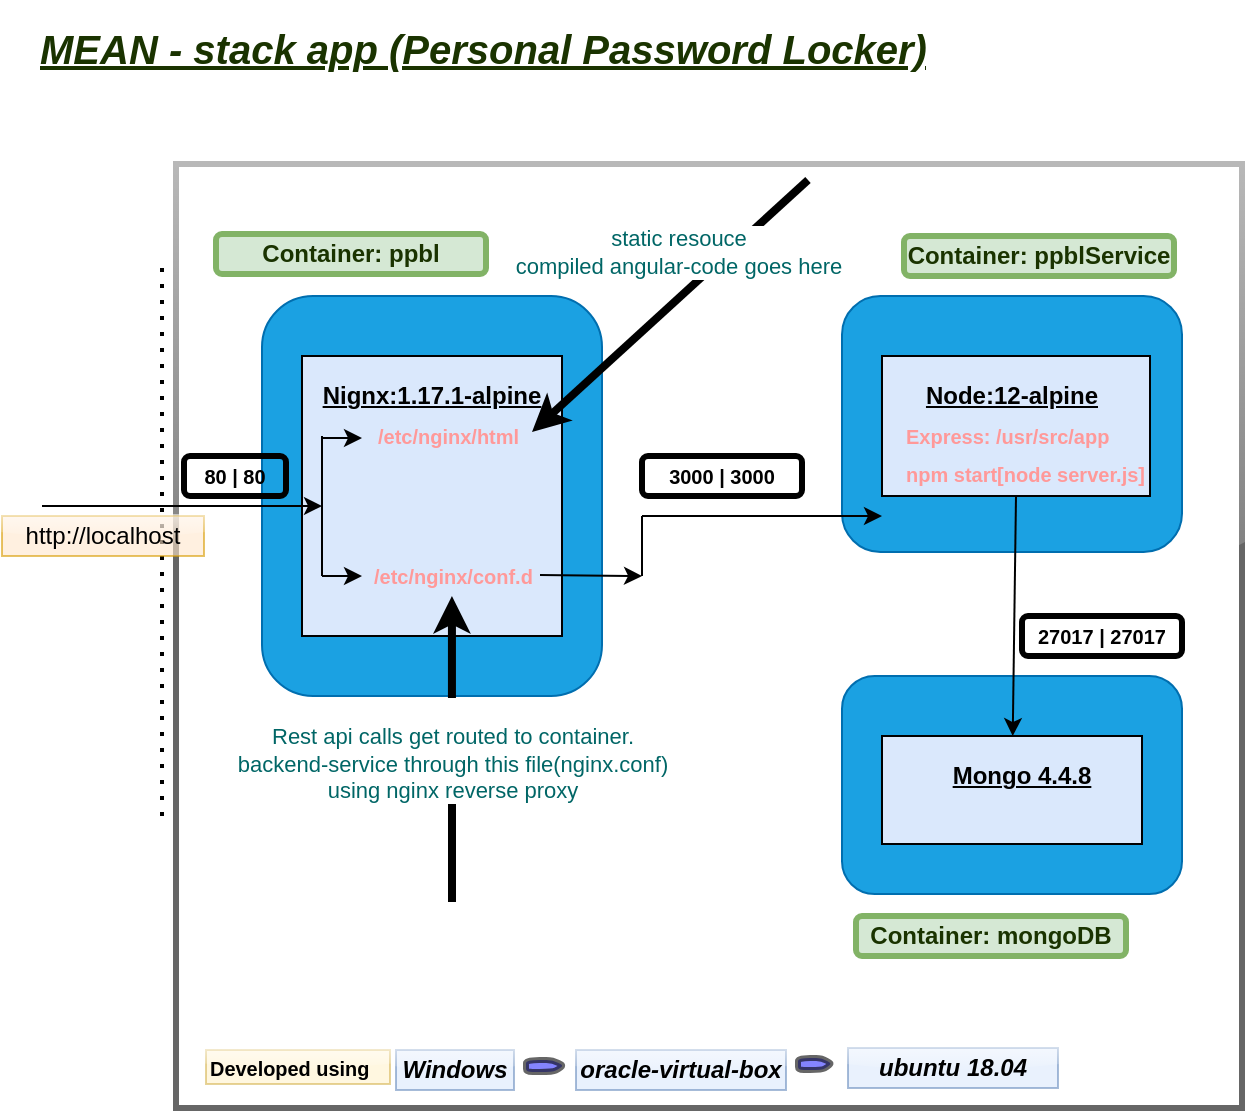 <mxfile version="13.5.8" type="device"><diagram id="vYjIPIvEOjSYqbWHd1kq" name="Page-1"><mxGraphModel dx="681" dy="784" grid="0" gridSize="10" guides="0" tooltips="1" connect="0" arrows="1" fold="1" page="0" pageScale="1" pageWidth="827" pageHeight="1169" math="0" shadow="0"><root><mxCell id="0"/><mxCell id="1" parent="0"/><mxCell id="iSgG6gTdQPn38WOMxj5--56" value="" style="rounded=0;whiteSpace=wrap;html=1;glass=1;strokeColor=#000000;strokeWidth=3;fillColor=#ffffff;gradientColor=none;fontSize=12;fontColor=#1A3300;opacity=60;align=left;" parent="1" vertex="1"><mxGeometry x="107" y="-26" width="533" height="472" as="geometry"/></mxCell><mxCell id="iSgG6gTdQPn38WOMxj5--1" value="" style="rounded=1;whiteSpace=wrap;html=1;fillColor=#1ba1e2;strokeColor=#006EAF;fontColor=#ffffff;" parent="1" vertex="1"><mxGeometry x="150" y="40" width="170" height="200" as="geometry"/></mxCell><mxCell id="iSgG6gTdQPn38WOMxj5--2" value="" style="rounded=0;whiteSpace=wrap;html=1;fillColor=#dae8fc;" parent="1" vertex="1"><mxGeometry x="170" y="70" width="130" height="140" as="geometry"/></mxCell><mxCell id="iSgG6gTdQPn38WOMxj5--3" value="Nignx:1.17.1-alpine" style="text;html=1;strokeColor=none;fillColor=none;align=center;verticalAlign=middle;whiteSpace=wrap;rounded=0;strokeWidth=8;glass=0;fontStyle=5" parent="1" vertex="1"><mxGeometry x="175" y="80" width="120" height="20" as="geometry"/></mxCell><mxCell id="iSgG6gTdQPn38WOMxj5--4" value="/etc/nginx/conf.d" style="text;html=1;strokeColor=none;fillColor=none;align=left;verticalAlign=middle;whiteSpace=wrap;rounded=0;glass=0;fontSize=10;fontStyle=1;fontColor=#FF9999;" parent="1" vertex="1"><mxGeometry x="204" y="170" width="85" height="20" as="geometry"/></mxCell><mxCell id="iSgG6gTdQPn38WOMxj5--5" value="" style="endArrow=classic;html=1;" parent="1" edge="1"><mxGeometry width="50" height="50" relative="1" as="geometry"><mxPoint x="40" y="145" as="sourcePoint"/><mxPoint x="180" y="145" as="targetPoint"/></mxGeometry></mxCell><mxCell id="iSgG6gTdQPn38WOMxj5--6" value="" style="endArrow=none;dashed=1;html=1;dashPattern=1 3;strokeWidth=2;" parent="1" edge="1"><mxGeometry width="50" height="50" relative="1" as="geometry"><mxPoint x="100" y="300" as="sourcePoint"/><mxPoint x="100" y="20" as="targetPoint"/></mxGeometry></mxCell><mxCell id="iSgG6gTdQPn38WOMxj5--7" value="/etc/nginx/html" style="text;html=1;strokeColor=none;fillColor=none;align=left;verticalAlign=middle;whiteSpace=wrap;rounded=0;glass=0;fontSize=10;fontStyle=1;fontColor=#FF9999;" parent="1" vertex="1"><mxGeometry x="206" y="100" width="75" height="20" as="geometry"/></mxCell><mxCell id="iSgG6gTdQPn38WOMxj5--8" value="" style="endArrow=none;html=1;fontSize=10;fontColor=#FF9999;" parent="1" edge="1"><mxGeometry width="50" height="50" relative="1" as="geometry"><mxPoint x="180" y="110" as="sourcePoint"/><mxPoint x="180" y="180" as="targetPoint"/></mxGeometry></mxCell><mxCell id="iSgG6gTdQPn38WOMxj5--14" value="" style="endArrow=classic;html=1;" parent="1" edge="1"><mxGeometry width="50" height="50" relative="1" as="geometry"><mxPoint x="180" y="180" as="sourcePoint"/><mxPoint x="200" y="180" as="targetPoint"/></mxGeometry></mxCell><mxCell id="iSgG6gTdQPn38WOMxj5--15" value="" style="endArrow=classic;html=1;" parent="1" edge="1"><mxGeometry width="50" height="50" relative="1" as="geometry"><mxPoint x="180" y="111" as="sourcePoint"/><mxPoint x="200" y="111" as="targetPoint"/></mxGeometry></mxCell><mxCell id="iSgG6gTdQPn38WOMxj5--16" value="" style="rounded=1;whiteSpace=wrap;html=1;fillColor=#1ba1e2;strokeColor=#006EAF;fontColor=#ffffff;" parent="1" vertex="1"><mxGeometry x="440" y="40" width="170" height="128" as="geometry"/></mxCell><mxCell id="iSgG6gTdQPn38WOMxj5--17" value="" style="rounded=0;whiteSpace=wrap;html=1;fillColor=#dae8fc;" parent="1" vertex="1"><mxGeometry x="460" y="70" width="134" height="70" as="geometry"/></mxCell><mxCell id="iSgG6gTdQPn38WOMxj5--18" value="Node:12-alpine" style="text;html=1;strokeColor=none;fillColor=none;align=center;verticalAlign=middle;whiteSpace=wrap;rounded=0;strokeWidth=8;glass=0;fontStyle=5" parent="1" vertex="1"><mxGeometry x="465" y="80" width="120" height="20" as="geometry"/></mxCell><mxCell id="iSgG6gTdQPn38WOMxj5--20" value="&lt;b&gt;80 | 80&lt;br&gt;&lt;/b&gt;" style="text;html=1;fillColor=none;align=center;verticalAlign=middle;whiteSpace=wrap;rounded=1;glass=0;fontSize=10;fontColor=#000000;strokeWidth=3;strokeColor=#000000;" parent="1" vertex="1"><mxGeometry x="111" y="120" width="51" height="20" as="geometry"/></mxCell><mxCell id="iSgG6gTdQPn38WOMxj5--21" value="&lt;b&gt;3000 | 3000&lt;br&gt;&lt;/b&gt;" style="text;html=1;fillColor=none;align=center;verticalAlign=middle;whiteSpace=wrap;rounded=1;glass=0;fontSize=10;fontColor=#000000;strokeWidth=3;strokeColor=#000000;" parent="1" vertex="1"><mxGeometry x="340" y="120" width="80" height="20" as="geometry"/></mxCell><mxCell id="iSgG6gTdQPn38WOMxj5--22" value="" style="endArrow=classic;html=1;" parent="1" edge="1"><mxGeometry width="50" height="50" relative="1" as="geometry"><mxPoint x="340" y="150" as="sourcePoint"/><mxPoint x="460" y="150" as="targetPoint"/></mxGeometry></mxCell><mxCell id="iSgG6gTdQPn38WOMxj5--23" value="" style="endArrow=classic;html=1;fontSize=10;fontColor=#000000;" parent="1" edge="1"><mxGeometry width="50" height="50" relative="1" as="geometry"><mxPoint x="289" y="179.5" as="sourcePoint"/><mxPoint x="340" y="180" as="targetPoint"/></mxGeometry></mxCell><mxCell id="iSgG6gTdQPn38WOMxj5--24" value="" style="endArrow=none;html=1;fontSize=10;fontColor=#000000;" parent="1" edge="1"><mxGeometry width="50" height="50" relative="1" as="geometry"><mxPoint x="340" y="180" as="sourcePoint"/><mxPoint x="340" y="150" as="targetPoint"/></mxGeometry></mxCell><mxCell id="iSgG6gTdQPn38WOMxj5--29" value="Express: /usr/src/app" style="text;html=1;strokeColor=none;fillColor=none;align=left;verticalAlign=middle;whiteSpace=wrap;rounded=0;glass=0;fontSize=10;fontStyle=1;fontColor=#FF9999;" parent="1" vertex="1"><mxGeometry x="470" y="100" width="107" height="20" as="geometry"/></mxCell><mxCell id="iSgG6gTdQPn38WOMxj5--31" value="" style="rounded=1;whiteSpace=wrap;html=1;fillColor=#1ba1e2;strokeColor=#006EAF;fontColor=#ffffff;" parent="1" vertex="1"><mxGeometry x="440" y="230" width="170" height="109" as="geometry"/></mxCell><mxCell id="iSgG6gTdQPn38WOMxj5--32" value="" style="rounded=0;whiteSpace=wrap;html=1;fillColor=#dae8fc;" parent="1" vertex="1"><mxGeometry x="460" y="260" width="130" height="54" as="geometry"/></mxCell><mxCell id="iSgG6gTdQPn38WOMxj5--33" value="&lt;b&gt;&lt;b&gt;27017&lt;/b&gt; | 27017&lt;br&gt;&lt;/b&gt;" style="text;html=1;fillColor=none;align=center;verticalAlign=middle;whiteSpace=wrap;rounded=1;glass=0;fontSize=10;fontColor=#000000;strokeWidth=3;strokeColor=#000000;" parent="1" vertex="1"><mxGeometry x="530" y="200" width="80" height="20" as="geometry"/></mxCell><mxCell id="iSgG6gTdQPn38WOMxj5--34" value="" style="endArrow=classic;html=1;fontSize=10;fontColor=#000000;exitX=0.5;exitY=1;exitDx=0;exitDy=0;" parent="1" source="iSgG6gTdQPn38WOMxj5--17" target="iSgG6gTdQPn38WOMxj5--32" edge="1"><mxGeometry width="50" height="50" relative="1" as="geometry"><mxPoint x="517" y="150" as="sourcePoint"/><mxPoint x="517" y="220" as="targetPoint"/></mxGeometry></mxCell><mxCell id="iSgG6gTdQPn38WOMxj5--36" value="Mongo 4.4.8" style="text;html=1;strokeColor=none;fillColor=none;align=center;verticalAlign=middle;whiteSpace=wrap;rounded=0;strokeWidth=8;glass=0;fontStyle=5" parent="1" vertex="1"><mxGeometry x="470" y="270" width="120" height="20" as="geometry"/></mxCell><mxCell id="iSgG6gTdQPn38WOMxj5--37" value="Label" style="endArrow=classic;html=1;fontSize=10;entryX=0.482;entryY=1;entryDx=0;entryDy=0;entryPerimeter=0;strokeWidth=4;" parent="1" target="iSgG6gTdQPn38WOMxj5--4" edge="1"><mxGeometry relative="1" as="geometry"><mxPoint x="245" y="343" as="sourcePoint"/><mxPoint x="416" y="203" as="targetPoint"/></mxGeometry></mxCell><mxCell id="iSgG6gTdQPn38WOMxj5--38" value="&lt;br&gt;&lt;div&gt;Rest api calls get routed to container.&lt;/div&gt;&lt;div&gt;backend-service through this file(nginx.conf)&lt;/div&gt;&lt;div&gt;using nginx reverse proxy&lt;br&gt;&lt;/div&gt;" style="edgeLabel;resizable=0;html=1;align=center;verticalAlign=middle;fontColor=#006666;" parent="iSgG6gTdQPn38WOMxj5--37" connectable="0" vertex="1"><mxGeometry relative="1" as="geometry"/></mxCell><mxCell id="iSgG6gTdQPn38WOMxj5--45" value="" style="endArrow=classic;html=1;fontSize=10;strokeWidth=4;fontColor=#006666;" parent="1" edge="1"><mxGeometry relative="1" as="geometry"><mxPoint x="423" y="-18" as="sourcePoint"/><mxPoint x="285" y="108" as="targetPoint"/></mxGeometry></mxCell><mxCell id="iSgG6gTdQPn38WOMxj5--46" value="&lt;div&gt;static resouce&lt;/div&gt;&lt;div&gt;compiled angular-code goes here&lt;br&gt;&lt;/div&gt;" style="edgeLabel;resizable=0;html=1;align=center;verticalAlign=middle;fontColor=#006666;" parent="iSgG6gTdQPn38WOMxj5--45" connectable="0" vertex="1"><mxGeometry relative="1" as="geometry"><mxPoint x="3.66" y="-27.11" as="offset"/></mxGeometry></mxCell><mxCell id="iSgG6gTdQPn38WOMxj5--49" value="&lt;h1&gt;MEAN - stack app (Personal Password Locker)&lt;br&gt;&lt;/h1&gt;&lt;p&gt;&lt;br&gt;&lt;/p&gt;" style="text;html=1;strokeColor=none;fillColor=none;spacing=5;spacingTop=-20;whiteSpace=wrap;overflow=hidden;rounded=0;glass=0;fontSize=10;align=left;fontStyle=6;fontColor=#1A3300;" parent="1" vertex="1"><mxGeometry x="34" y="-98" width="478" height="39" as="geometry"/></mxCell><mxCell id="iSgG6gTdQPn38WOMxj5--50" value="Container: mongoDB" style="text;html=1;align=center;verticalAlign=middle;whiteSpace=wrap;rounded=1;glass=0;fontSize=12;strokeColor=#82b366;strokeWidth=3;fillColor=#d5e8d4;fontStyle=1;fontColor=#1A3300;" parent="1" vertex="1"><mxGeometry x="447" y="350" width="135" height="20" as="geometry"/></mxCell><mxCell id="iSgG6gTdQPn38WOMxj5--51" value="Container: ppblService" style="text;html=1;align=center;verticalAlign=middle;whiteSpace=wrap;rounded=1;glass=0;fontSize=12;strokeColor=#82b366;strokeWidth=3;fillColor=#d5e8d4;fontStyle=1;fontColor=#1A3300;" parent="1" vertex="1"><mxGeometry x="471" y="10" width="135" height="20" as="geometry"/></mxCell><mxCell id="iSgG6gTdQPn38WOMxj5--52" value="Container: ppbl" style="text;html=1;align=center;verticalAlign=middle;whiteSpace=wrap;rounded=1;glass=0;fontSize=12;strokeColor=#82b366;strokeWidth=3;fillColor=#d5e8d4;fontStyle=1;fontColor=#1A3300;" parent="1" vertex="1"><mxGeometry x="127" y="9" width="135" height="20" as="geometry"/></mxCell><mxCell id="iSgG6gTdQPn38WOMxj5--53" value="npm start[node server.js]" style="text;html=1;strokeColor=none;fillColor=none;align=left;verticalAlign=middle;whiteSpace=wrap;rounded=0;glass=0;fontSize=10;fontStyle=1;fontColor=#FF9999;" parent="1" vertex="1"><mxGeometry x="470" y="119" width="130" height="20" as="geometry"/></mxCell><mxCell id="iSgG6gTdQPn38WOMxj5--54" value="http://localhost" style="text;html=1;fillColor=#ffe6cc;align=center;verticalAlign=middle;whiteSpace=wrap;rounded=0;glass=1;fontSize=12;strokeColor=#d79b00;opacity=60;" parent="1" vertex="1"><mxGeometry x="20" y="150" width="101" height="20" as="geometry"/></mxCell><mxCell id="iSgG6gTdQPn38WOMxj5--57" value="&lt;h5&gt;Developed using&amp;nbsp;&amp;nbsp;&amp;nbsp; &lt;/h5&gt;" style="text;html=1;strokeColor=#d6b656;fillColor=#fff2cc;align=center;verticalAlign=middle;whiteSpace=wrap;rounded=0;glass=1;fontSize=12;opacity=60;" parent="1" vertex="1"><mxGeometry x="122" y="417" width="92" height="17" as="geometry"/></mxCell><mxCell id="iSgG6gTdQPn38WOMxj5--59" value="" style="shape=singleArrow;whiteSpace=wrap;html=1;rounded=1;glass=1;strokeColor=#000000;strokeWidth=3;gradientColor=none;fontSize=12;fontColor=#1A3300;opacity=60;align=left;arrowWidth=1;arrowSize=0.29;fillColor=#3333FF;" parent="1" vertex="1"><mxGeometry x="282" y="422" width="19" height="6" as="geometry"/></mxCell><mxCell id="iSgG6gTdQPn38WOMxj5--60" value="" style="shape=singleArrow;whiteSpace=wrap;html=1;rounded=1;glass=1;strokeColor=#000000;strokeWidth=3;gradientColor=none;fontSize=12;fontColor=#1A3300;opacity=60;align=left;arrowWidth=1;arrowSize=0.29;fillColor=#3333FF;" parent="1" vertex="1"><mxGeometry x="418" y="421" width="17" height="6" as="geometry"/></mxCell><mxCell id="iSgG6gTdQPn38WOMxj5--61" value="Windows" style="text;html=1;strokeColor=#6c8ebf;fillColor=#dae8fc;align=center;verticalAlign=middle;whiteSpace=wrap;rounded=0;glass=1;fontSize=12;opacity=60;fontStyle=3" parent="1" vertex="1"><mxGeometry x="217" y="417" width="59" height="20" as="geometry"/></mxCell><mxCell id="iSgG6gTdQPn38WOMxj5--62" value="oracle-virtual-box" style="text;html=1;strokeColor=#6c8ebf;fillColor=#dae8fc;align=center;verticalAlign=middle;whiteSpace=wrap;rounded=0;glass=1;fontSize=12;opacity=60;fontStyle=3" parent="1" vertex="1"><mxGeometry x="307" y="417" width="105" height="20" as="geometry"/></mxCell><mxCell id="iSgG6gTdQPn38WOMxj5--63" value="ubuntu 18.04" style="text;html=1;strokeColor=#6c8ebf;fillColor=#dae8fc;align=center;verticalAlign=middle;whiteSpace=wrap;rounded=0;glass=1;fontSize=12;opacity=60;fontStyle=3" parent="1" vertex="1"><mxGeometry x="443" y="416" width="105" height="20" as="geometry"/></mxCell></root></mxGraphModel></diagram></mxfile>